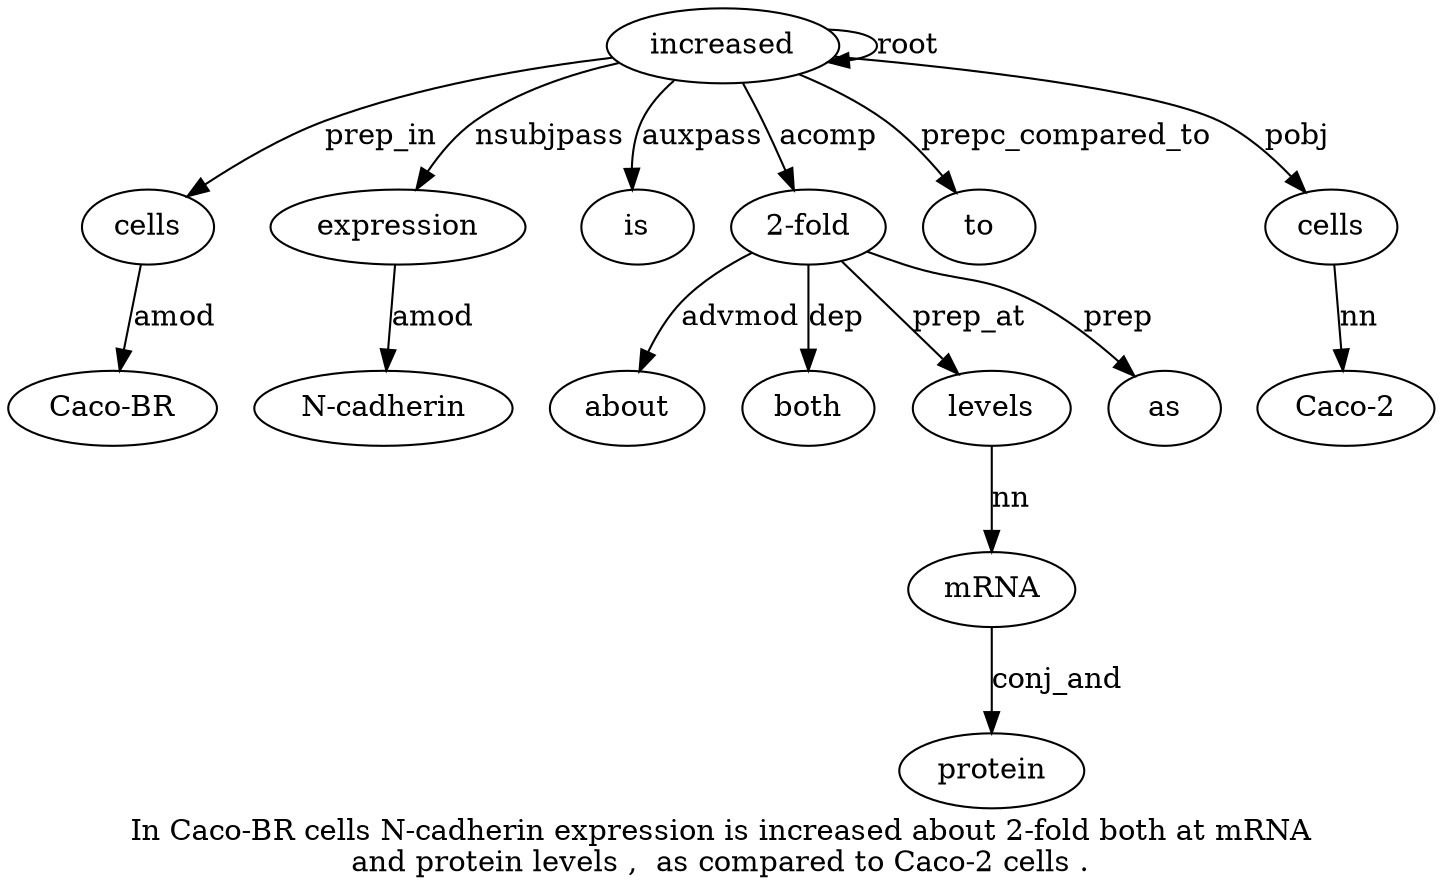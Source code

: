 digraph "In Caco-BR cells N-cadherin expression is increased about 2-fold both at mRNA and protein levels ,  as compared to Caco-2 cells ." {
label="In Caco-BR cells N-cadherin expression is increased about 2-fold both at mRNA
and protein levels ,  as compared to Caco-2 cells .";
cells3 [style=filled, fillcolor=white, label=cells];
"Caco-BR2" [style=filled, fillcolor=white, label="Caco-BR"];
cells3 -> "Caco-BR2"  [label=amod];
increased7 [style=filled, fillcolor=white, label=increased];
increased7 -> cells3  [label=prep_in];
expression5 [style=filled, fillcolor=white, label=expression];
"N-cadherin4" [style=filled, fillcolor=white, label="N-cadherin"];
expression5 -> "N-cadherin4"  [label=amod];
increased7 -> expression5  [label=nsubjpass];
is6 [style=filled, fillcolor=white, label=is];
increased7 -> is6  [label=auxpass];
increased7 -> increased7  [label=root];
"2-fold9" [style=filled, fillcolor=white, label="2-fold"];
about8 [style=filled, fillcolor=white, label=about];
"2-fold9" -> about8  [label=advmod];
increased7 -> "2-fold9"  [label=acomp];
both10 [style=filled, fillcolor=white, label=both];
"2-fold9" -> both10  [label=dep];
levels15 [style=filled, fillcolor=white, label=levels];
mRNA12 [style=filled, fillcolor=white, label=mRNA];
levels15 -> mRNA12  [label=nn];
protein14 [style=filled, fillcolor=white, label=protein];
mRNA12 -> protein14  [label=conj_and];
"2-fold9" -> levels15  [label=prep_at];
as17 [style=filled, fillcolor=white, label=as];
"2-fold9" -> as17  [label=prep];
to19 [style=filled, fillcolor=white, label=to];
increased7 -> to19  [label=prepc_compared_to];
cells21 [style=filled, fillcolor=white, label=cells];
"Caco-20" [style=filled, fillcolor=white, label="Caco-2"];
cells21 -> "Caco-20"  [label=nn];
increased7 -> cells21  [label=pobj];
}

